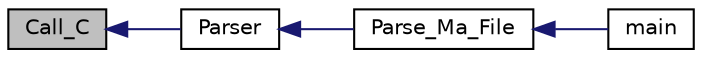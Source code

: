 digraph "Call_C"
{
  edge [fontname="Helvetica",fontsize="10",labelfontname="Helvetica",labelfontsize="10"];
  node [fontname="Helvetica",fontsize="10",shape=record];
  rankdir="LR";
  Node1 [label="Call_C",height=0.2,width=0.4,color="black", fillcolor="grey75", style="filled", fontcolor="black"];
  Node1 -> Node2 [dir="back",color="midnightblue",fontsize="10",style="solid",fontname="Helvetica"];
  Node2 [label="Parser",height=0.2,width=0.4,color="black", fillcolor="white", style="filled",URL="$ma__parser_8c.html#a3dbe66c5fada4cfd6e6d6d8f775e0caf"];
  Node2 -> Node3 [dir="back",color="midnightblue",fontsize="10",style="solid",fontname="Helvetica"];
  Node3 [label="Parse_Ma_File",height=0.2,width=0.4,color="black", fillcolor="white", style="filled",URL="$ma__parser_8h.html#a4f91bc7ddfc80bc559642b19019052a1"];
  Node3 -> Node4 [dir="back",color="midnightblue",fontsize="10",style="solid",fontname="Helvetica"];
  Node4 [label="main",height=0.2,width=0.4,color="black", fillcolor="white", style="filled",URL="$ma2asm_8c.html#a0ddf1224851353fc92bfbff6f499fa97"];
}
